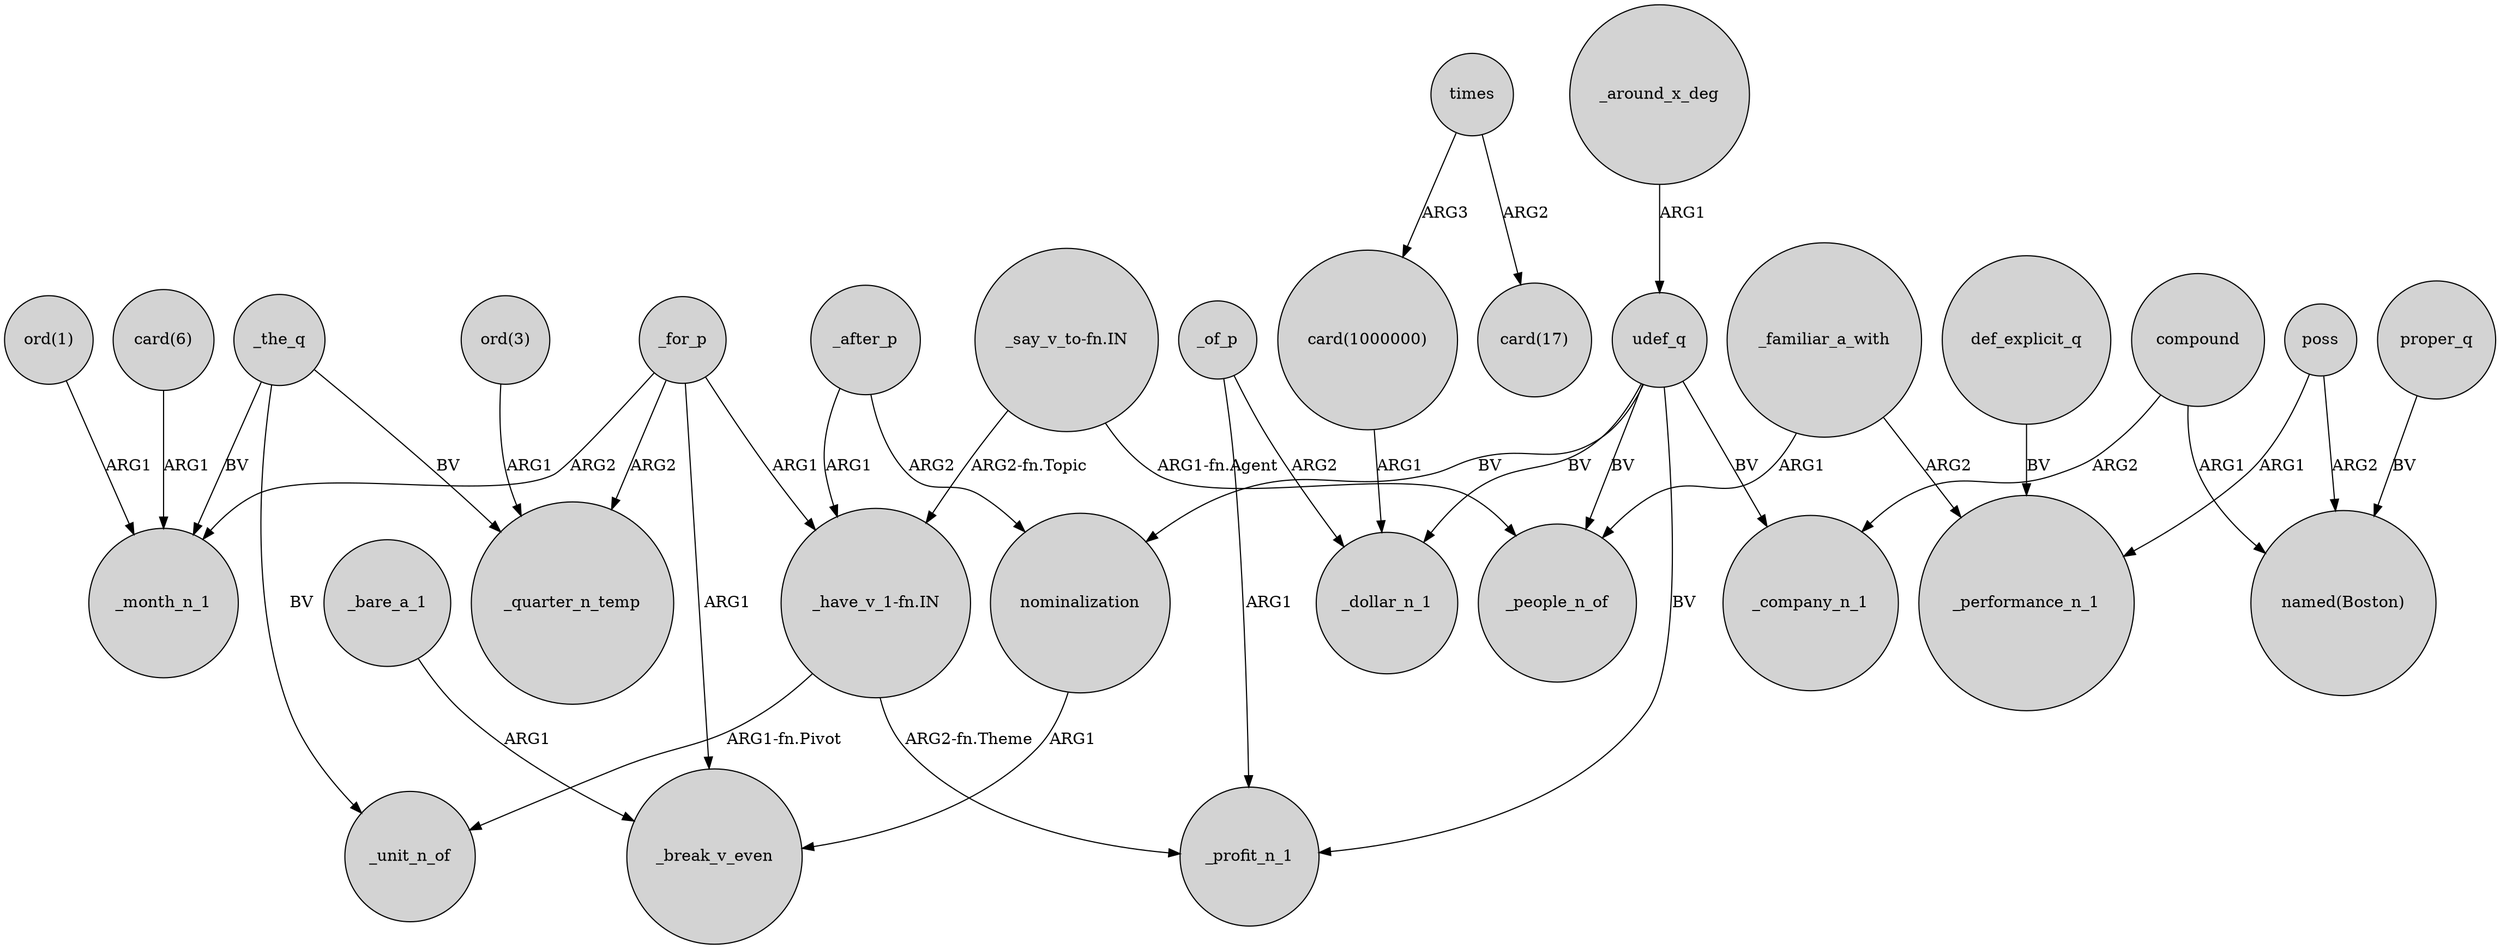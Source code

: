 digraph {
	node [shape=circle style=filled]
	_for_p -> _month_n_1 [label=ARG2]
	"card(1000000)" -> _dollar_n_1 [label=ARG1]
	_familiar_a_with -> _performance_n_1 [label=ARG2]
	proper_q -> "named(Boston)" [label=BV]
	_familiar_a_with -> _people_n_of [label=ARG1]
	compound -> _company_n_1 [label=ARG2]
	_bare_a_1 -> _break_v_even [label=ARG1]
	nominalization -> _break_v_even [label=ARG1]
	_the_q -> _quarter_n_temp [label=BV]
	_for_p -> _quarter_n_temp [label=ARG2]
	"_have_v_1-fn.IN" -> _unit_n_of [label="ARG1-fn.Pivot"]
	_after_p -> "_have_v_1-fn.IN" [label=ARG1]
	_for_p -> _break_v_even [label=ARG1]
	compound -> "named(Boston)" [label=ARG1]
	_around_x_deg -> udef_q [label=ARG1]
	_of_p -> _profit_n_1 [label=ARG1]
	"_say_v_to-fn.IN" -> _people_n_of [label="ARG1-fn.Agent"]
	udef_q -> _people_n_of [label=BV]
	_the_q -> _month_n_1 [label=BV]
	"ord(3)" -> _quarter_n_temp [label=ARG1]
	times -> "card(1000000)" [label=ARG3]
	def_explicit_q -> _performance_n_1 [label=BV]
	poss -> _performance_n_1 [label=ARG1]
	udef_q -> nominalization [label=BV]
	"_say_v_to-fn.IN" -> "_have_v_1-fn.IN" [label="ARG2-fn.Topic"]
	poss -> "named(Boston)" [label=ARG2]
	times -> "card(17)" [label=ARG2]
	_of_p -> _dollar_n_1 [label=ARG2]
	udef_q -> _profit_n_1 [label=BV]
	"ord(1)" -> _month_n_1 [label=ARG1]
	"card(6)" -> _month_n_1 [label=ARG1]
	_the_q -> _unit_n_of [label=BV]
	_after_p -> nominalization [label=ARG2]
	_for_p -> "_have_v_1-fn.IN" [label=ARG1]
	"_have_v_1-fn.IN" -> _profit_n_1 [label="ARG2-fn.Theme"]
	udef_q -> _company_n_1 [label=BV]
	udef_q -> _dollar_n_1 [label=BV]
}
